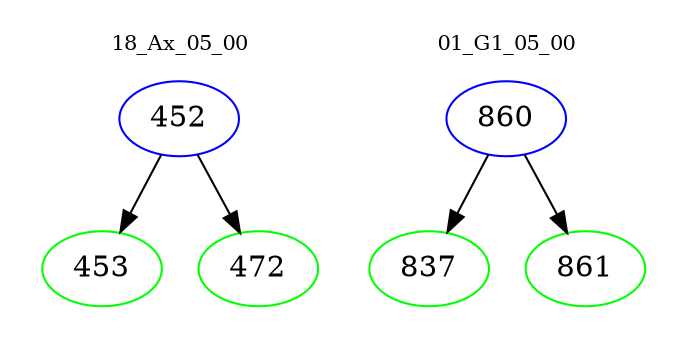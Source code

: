 digraph{
subgraph cluster_0 {
color = white
label = "18_Ax_05_00";
fontsize=10;
T0_452 [label="452", color="blue"]
T0_452 -> T0_453 [color="black"]
T0_453 [label="453", color="green"]
T0_452 -> T0_472 [color="black"]
T0_472 [label="472", color="green"]
}
subgraph cluster_1 {
color = white
label = "01_G1_05_00";
fontsize=10;
T1_860 [label="860", color="blue"]
T1_860 -> T1_837 [color="black"]
T1_837 [label="837", color="green"]
T1_860 -> T1_861 [color="black"]
T1_861 [label="861", color="green"]
}
}
